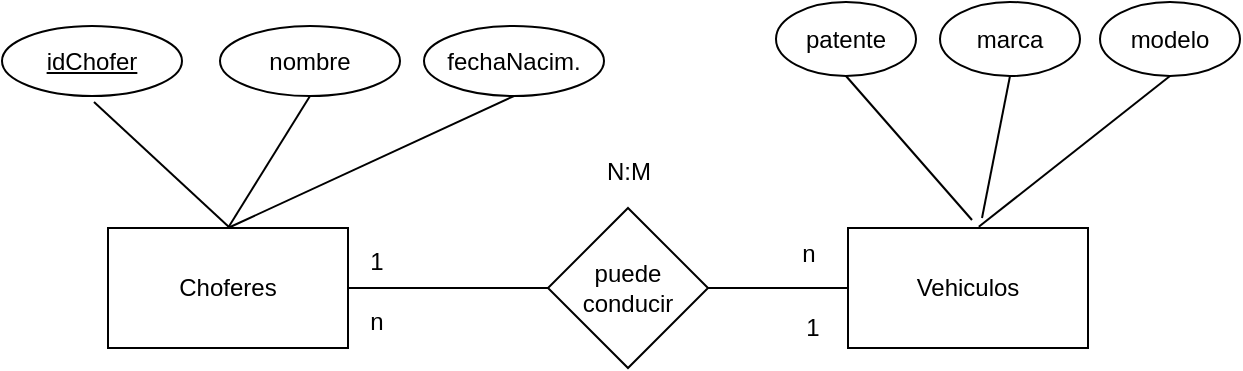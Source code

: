 <mxfile version="24.7.7">
  <diagram name="Página-1" id="TBBgEe3Ka3k2Y2qMjduV">
    <mxGraphModel dx="1013" dy="1014" grid="0" gridSize="10" guides="1" tooltips="1" connect="1" arrows="1" fold="1" page="0" pageScale="1" pageWidth="827" pageHeight="1169" math="0" shadow="0">
      <root>
        <mxCell id="0" />
        <mxCell id="1" parent="0" />
        <mxCell id="YMho0JJOw_7N-HE18doq-2" value="Choferes" style="rounded=0;whiteSpace=wrap;html=1;" vertex="1" parent="1">
          <mxGeometry x="-17" y="85" width="120" height="60" as="geometry" />
        </mxCell>
        <mxCell id="YMho0JJOw_7N-HE18doq-5" value="Vehiculos" style="rounded=0;whiteSpace=wrap;html=1;" vertex="1" parent="1">
          <mxGeometry x="353" y="85" width="120" height="60" as="geometry" />
        </mxCell>
        <mxCell id="YMho0JJOw_7N-HE18doq-6" value="&lt;u&gt;idChofer&lt;/u&gt;" style="ellipse;whiteSpace=wrap;html=1;" vertex="1" parent="1">
          <mxGeometry x="-70" y="-16" width="90" height="35" as="geometry" />
        </mxCell>
        <mxCell id="YMho0JJOw_7N-HE18doq-7" value="nombre" style="ellipse;whiteSpace=wrap;html=1;" vertex="1" parent="1">
          <mxGeometry x="39" y="-16" width="90" height="35" as="geometry" />
        </mxCell>
        <mxCell id="YMho0JJOw_7N-HE18doq-9" value="fechaNacim." style="ellipse;whiteSpace=wrap;html=1;" vertex="1" parent="1">
          <mxGeometry x="141" y="-16" width="90" height="35" as="geometry" />
        </mxCell>
        <mxCell id="YMho0JJOw_7N-HE18doq-13" value="" style="endArrow=none;html=1;rounded=0;" edge="1" parent="1">
          <mxGeometry width="50" height="50" relative="1" as="geometry">
            <mxPoint x="-24" y="22" as="sourcePoint" />
            <mxPoint x="44" y="85" as="targetPoint" />
          </mxGeometry>
        </mxCell>
        <mxCell id="YMho0JJOw_7N-HE18doq-16" value="" style="endArrow=none;html=1;rounded=0;exitX=0.5;exitY=1;exitDx=0;exitDy=0;entryX=0.5;entryY=0;entryDx=0;entryDy=0;" edge="1" parent="1" source="YMho0JJOw_7N-HE18doq-7" target="YMho0JJOw_7N-HE18doq-2">
          <mxGeometry width="50" height="50" relative="1" as="geometry">
            <mxPoint x="-14" y="32" as="sourcePoint" />
            <mxPoint x="54" y="95" as="targetPoint" />
          </mxGeometry>
        </mxCell>
        <mxCell id="YMho0JJOw_7N-HE18doq-18" value="" style="endArrow=none;html=1;rounded=0;entryX=0.5;entryY=0;entryDx=0;entryDy=0;exitX=0.5;exitY=1;exitDx=0;exitDy=0;" edge="1" parent="1" source="YMho0JJOw_7N-HE18doq-9" target="YMho0JJOw_7N-HE18doq-2">
          <mxGeometry width="50" height="50" relative="1" as="geometry">
            <mxPoint x="94" y="29" as="sourcePoint" />
            <mxPoint x="53" y="95" as="targetPoint" />
          </mxGeometry>
        </mxCell>
        <mxCell id="YMho0JJOw_7N-HE18doq-20" value="patente" style="ellipse;whiteSpace=wrap;html=1;" vertex="1" parent="1">
          <mxGeometry x="317" y="-28" width="70" height="37" as="geometry" />
        </mxCell>
        <mxCell id="YMho0JJOw_7N-HE18doq-25" value="" style="endArrow=none;html=1;rounded=0;entryX=0.5;entryY=1;entryDx=0;entryDy=0;" edge="1" parent="1" target="YMho0JJOw_7N-HE18doq-20">
          <mxGeometry width="50" height="50" relative="1" as="geometry">
            <mxPoint x="415" y="81" as="sourcePoint" />
            <mxPoint x="225" y="69" as="targetPoint" />
          </mxGeometry>
        </mxCell>
        <mxCell id="YMho0JJOw_7N-HE18doq-27" value="marca" style="ellipse;whiteSpace=wrap;html=1;" vertex="1" parent="1">
          <mxGeometry x="399" y="-28" width="70" height="37" as="geometry" />
        </mxCell>
        <mxCell id="YMho0JJOw_7N-HE18doq-28" value="modelo" style="ellipse;whiteSpace=wrap;html=1;" vertex="1" parent="1">
          <mxGeometry x="479" y="-28" width="70" height="37" as="geometry" />
        </mxCell>
        <mxCell id="YMho0JJOw_7N-HE18doq-31" value="" style="endArrow=none;html=1;rounded=0;entryX=0.5;entryY=1;entryDx=0;entryDy=0;" edge="1" parent="1" target="YMho0JJOw_7N-HE18doq-27">
          <mxGeometry width="50" height="50" relative="1" as="geometry">
            <mxPoint x="420" y="80" as="sourcePoint" />
            <mxPoint x="362" y="19" as="targetPoint" />
          </mxGeometry>
        </mxCell>
        <mxCell id="YMho0JJOw_7N-HE18doq-32" value="" style="endArrow=none;html=1;rounded=0;entryX=0.5;entryY=1;entryDx=0;entryDy=0;exitX=0.545;exitY=-0.01;exitDx=0;exitDy=0;exitPerimeter=0;" edge="1" parent="1" source="YMho0JJOw_7N-HE18doq-5" target="YMho0JJOw_7N-HE18doq-28">
          <mxGeometry width="50" height="50" relative="1" as="geometry">
            <mxPoint x="435" y="101" as="sourcePoint" />
            <mxPoint x="444" y="19" as="targetPoint" />
          </mxGeometry>
        </mxCell>
        <mxCell id="YMho0JJOw_7N-HE18doq-35" value="puede&lt;div&gt;conducir&lt;/div&gt;" style="rhombus;whiteSpace=wrap;html=1;" vertex="1" parent="1">
          <mxGeometry x="203" y="75" width="80" height="80" as="geometry" />
        </mxCell>
        <mxCell id="YMho0JJOw_7N-HE18doq-36" value="" style="endArrow=none;html=1;rounded=0;entryX=0;entryY=0.5;entryDx=0;entryDy=0;exitX=1;exitY=0.5;exitDx=0;exitDy=0;" edge="1" parent="1" source="YMho0JJOw_7N-HE18doq-35" target="YMho0JJOw_7N-HE18doq-5">
          <mxGeometry width="50" height="50" relative="1" as="geometry">
            <mxPoint x="217" y="131" as="sourcePoint" />
            <mxPoint x="267" y="81" as="targetPoint" />
          </mxGeometry>
        </mxCell>
        <mxCell id="YMho0JJOw_7N-HE18doq-37" value="" style="endArrow=none;html=1;rounded=0;entryX=0;entryY=0.5;entryDx=0;entryDy=0;exitX=1;exitY=0.5;exitDx=0;exitDy=0;" edge="1" parent="1" source="YMho0JJOw_7N-HE18doq-2" target="YMho0JJOw_7N-HE18doq-35">
          <mxGeometry width="50" height="50" relative="1" as="geometry">
            <mxPoint x="217" y="131" as="sourcePoint" />
            <mxPoint x="267" y="81" as="targetPoint" />
          </mxGeometry>
        </mxCell>
        <mxCell id="YMho0JJOw_7N-HE18doq-39" value="1" style="text;html=1;align=center;verticalAlign=middle;resizable=0;points=[];autosize=1;strokeColor=none;fillColor=none;" vertex="1" parent="1">
          <mxGeometry x="104" y="89" width="25" height="26" as="geometry" />
        </mxCell>
        <mxCell id="YMho0JJOw_7N-HE18doq-40" value="n" style="text;html=1;align=center;verticalAlign=middle;resizable=0;points=[];autosize=1;strokeColor=none;fillColor=none;" vertex="1" parent="1">
          <mxGeometry x="320" y="85" width="25" height="26" as="geometry" />
        </mxCell>
        <mxCell id="YMho0JJOw_7N-HE18doq-42" value="1" style="text;html=1;align=center;verticalAlign=middle;resizable=0;points=[];autosize=1;strokeColor=none;fillColor=none;" vertex="1" parent="1">
          <mxGeometry x="322" y="122" width="25" height="26" as="geometry" />
        </mxCell>
        <mxCell id="YMho0JJOw_7N-HE18doq-43" value="n" style="text;html=1;align=center;verticalAlign=middle;resizable=0;points=[];autosize=1;strokeColor=none;fillColor=none;" vertex="1" parent="1">
          <mxGeometry x="104" y="119" width="25" height="26" as="geometry" />
        </mxCell>
        <mxCell id="YMho0JJOw_7N-HE18doq-45" value="N:M" style="text;html=1;align=center;verticalAlign=middle;resizable=0;points=[];autosize=1;strokeColor=none;fillColor=none;" vertex="1" parent="1">
          <mxGeometry x="223" y="44" width="40" height="26" as="geometry" />
        </mxCell>
      </root>
    </mxGraphModel>
  </diagram>
</mxfile>
